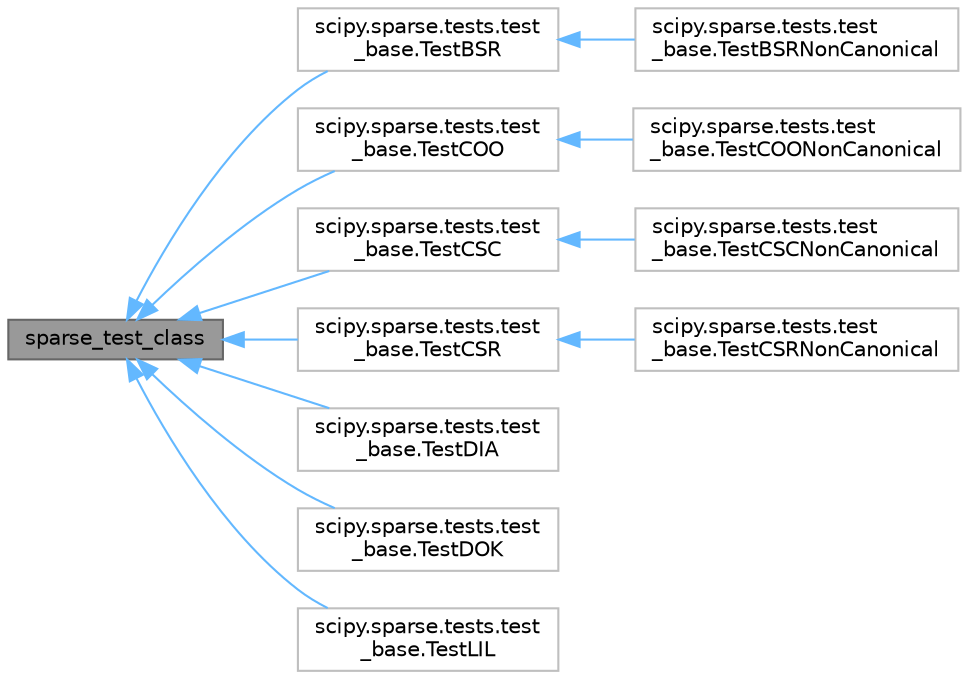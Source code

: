 digraph "sparse_test_class"
{
 // LATEX_PDF_SIZE
  bgcolor="transparent";
  edge [fontname=Helvetica,fontsize=10,labelfontname=Helvetica,labelfontsize=10];
  node [fontname=Helvetica,fontsize=10,shape=box,height=0.2,width=0.4];
  rankdir="LR";
  Node1 [id="Node000001",label="sparse_test_class",height=0.2,width=0.4,color="gray40", fillcolor="grey60", style="filled", fontcolor="black",tooltip=" "];
  Node1 -> Node2 [id="edge12_Node000001_Node000002",dir="back",color="steelblue1",style="solid",tooltip=" "];
  Node2 [id="Node000002",label="scipy.sparse.tests.test\l_base.TestBSR",height=0.2,width=0.4,color="grey75", fillcolor="white", style="filled",URL="$d8/d2c/classscipy_1_1sparse_1_1tests_1_1test__base_1_1TestBSR.html",tooltip=" "];
  Node2 -> Node3 [id="edge13_Node000002_Node000003",dir="back",color="steelblue1",style="solid",tooltip=" "];
  Node3 [id="Node000003",label="scipy.sparse.tests.test\l_base.TestBSRNonCanonical",height=0.2,width=0.4,color="grey75", fillcolor="white", style="filled",URL="$d0/d19/classscipy_1_1sparse_1_1tests_1_1test__base_1_1TestBSRNonCanonical.html",tooltip=" "];
  Node1 -> Node4 [id="edge14_Node000001_Node000004",dir="back",color="steelblue1",style="solid",tooltip=" "];
  Node4 [id="Node000004",label="scipy.sparse.tests.test\l_base.TestCOO",height=0.2,width=0.4,color="grey75", fillcolor="white", style="filled",URL="$d6/d7b/classscipy_1_1sparse_1_1tests_1_1test__base_1_1TestCOO.html",tooltip=" "];
  Node4 -> Node5 [id="edge15_Node000004_Node000005",dir="back",color="steelblue1",style="solid",tooltip=" "];
  Node5 [id="Node000005",label="scipy.sparse.tests.test\l_base.TestCOONonCanonical",height=0.2,width=0.4,color="grey75", fillcolor="white", style="filled",URL="$da/d38/classscipy_1_1sparse_1_1tests_1_1test__base_1_1TestCOONonCanonical.html",tooltip=" "];
  Node1 -> Node6 [id="edge16_Node000001_Node000006",dir="back",color="steelblue1",style="solid",tooltip=" "];
  Node6 [id="Node000006",label="scipy.sparse.tests.test\l_base.TestCSC",height=0.2,width=0.4,color="grey75", fillcolor="white", style="filled",URL="$d4/d67/classscipy_1_1sparse_1_1tests_1_1test__base_1_1TestCSC.html",tooltip=" "];
  Node6 -> Node7 [id="edge17_Node000006_Node000007",dir="back",color="steelblue1",style="solid",tooltip=" "];
  Node7 [id="Node000007",label="scipy.sparse.tests.test\l_base.TestCSCNonCanonical",height=0.2,width=0.4,color="grey75", fillcolor="white", style="filled",URL="$d7/dd7/classscipy_1_1sparse_1_1tests_1_1test__base_1_1TestCSCNonCanonical.html",tooltip=" "];
  Node1 -> Node8 [id="edge18_Node000001_Node000008",dir="back",color="steelblue1",style="solid",tooltip=" "];
  Node8 [id="Node000008",label="scipy.sparse.tests.test\l_base.TestCSR",height=0.2,width=0.4,color="grey75", fillcolor="white", style="filled",URL="$d9/d00/classscipy_1_1sparse_1_1tests_1_1test__base_1_1TestCSR.html",tooltip=" "];
  Node8 -> Node9 [id="edge19_Node000008_Node000009",dir="back",color="steelblue1",style="solid",tooltip=" "];
  Node9 [id="Node000009",label="scipy.sparse.tests.test\l_base.TestCSRNonCanonical",height=0.2,width=0.4,color="grey75", fillcolor="white", style="filled",URL="$df/d25/classscipy_1_1sparse_1_1tests_1_1test__base_1_1TestCSRNonCanonical.html",tooltip=" "];
  Node1 -> Node10 [id="edge20_Node000001_Node000010",dir="back",color="steelblue1",style="solid",tooltip=" "];
  Node10 [id="Node000010",label="scipy.sparse.tests.test\l_base.TestDIA",height=0.2,width=0.4,color="grey75", fillcolor="white", style="filled",URL="$d7/d73/classscipy_1_1sparse_1_1tests_1_1test__base_1_1TestDIA.html",tooltip=" "];
  Node1 -> Node11 [id="edge21_Node000001_Node000011",dir="back",color="steelblue1",style="solid",tooltip=" "];
  Node11 [id="Node000011",label="scipy.sparse.tests.test\l_base.TestDOK",height=0.2,width=0.4,color="grey75", fillcolor="white", style="filled",URL="$d8/d98/classscipy_1_1sparse_1_1tests_1_1test__base_1_1TestDOK.html",tooltip=" "];
  Node1 -> Node12 [id="edge22_Node000001_Node000012",dir="back",color="steelblue1",style="solid",tooltip=" "];
  Node12 [id="Node000012",label="scipy.sparse.tests.test\l_base.TestLIL",height=0.2,width=0.4,color="grey75", fillcolor="white", style="filled",URL="$d1/d1a/classscipy_1_1sparse_1_1tests_1_1test__base_1_1TestLIL.html",tooltip=" "];
}

